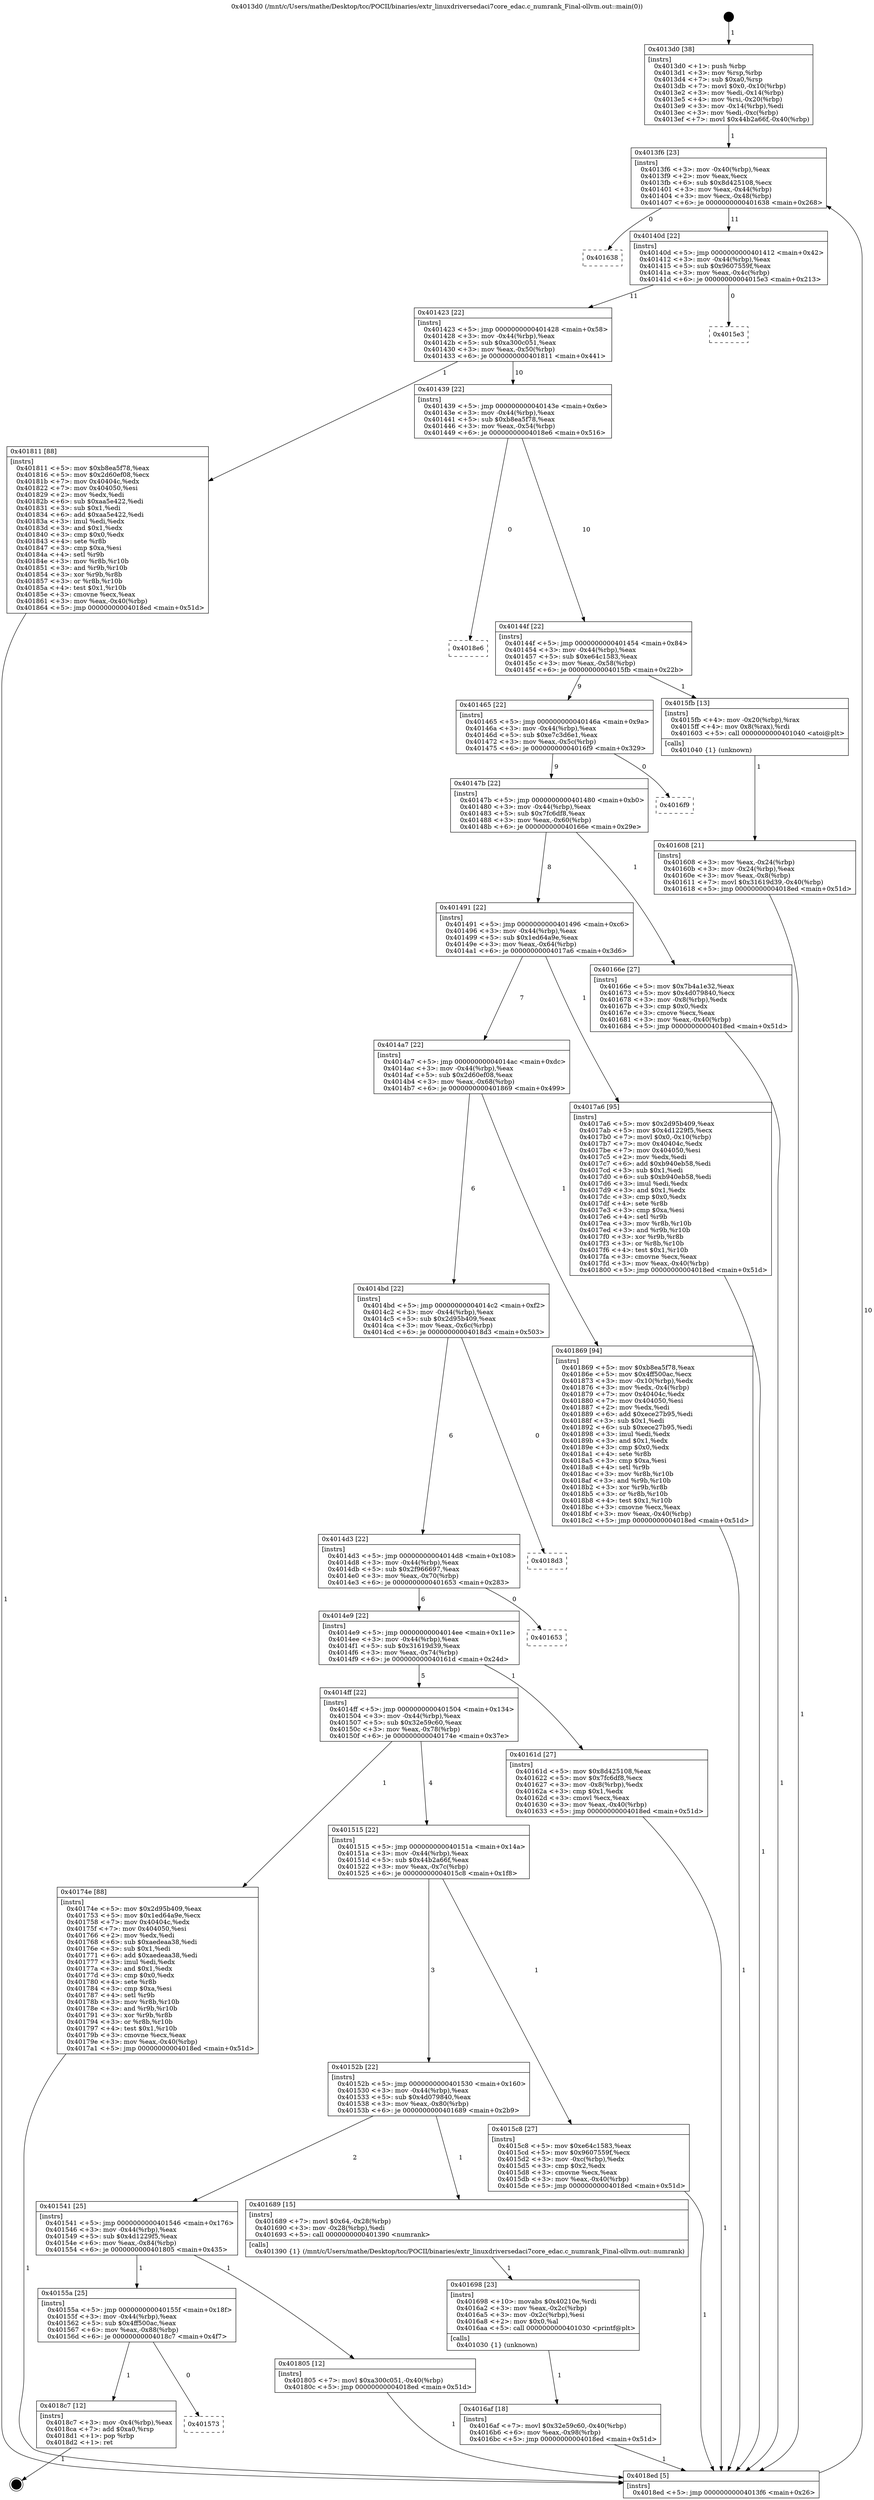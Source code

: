 digraph "0x4013d0" {
  label = "0x4013d0 (/mnt/c/Users/mathe/Desktop/tcc/POCII/binaries/extr_linuxdriversedaci7core_edac.c_numrank_Final-ollvm.out::main(0))"
  labelloc = "t"
  node[shape=record]

  Entry [label="",width=0.3,height=0.3,shape=circle,fillcolor=black,style=filled]
  "0x4013f6" [label="{
     0x4013f6 [23]\l
     | [instrs]\l
     &nbsp;&nbsp;0x4013f6 \<+3\>: mov -0x40(%rbp),%eax\l
     &nbsp;&nbsp;0x4013f9 \<+2\>: mov %eax,%ecx\l
     &nbsp;&nbsp;0x4013fb \<+6\>: sub $0x8d425108,%ecx\l
     &nbsp;&nbsp;0x401401 \<+3\>: mov %eax,-0x44(%rbp)\l
     &nbsp;&nbsp;0x401404 \<+3\>: mov %ecx,-0x48(%rbp)\l
     &nbsp;&nbsp;0x401407 \<+6\>: je 0000000000401638 \<main+0x268\>\l
  }"]
  "0x401638" [label="{
     0x401638\l
  }", style=dashed]
  "0x40140d" [label="{
     0x40140d [22]\l
     | [instrs]\l
     &nbsp;&nbsp;0x40140d \<+5\>: jmp 0000000000401412 \<main+0x42\>\l
     &nbsp;&nbsp;0x401412 \<+3\>: mov -0x44(%rbp),%eax\l
     &nbsp;&nbsp;0x401415 \<+5\>: sub $0x9607559f,%eax\l
     &nbsp;&nbsp;0x40141a \<+3\>: mov %eax,-0x4c(%rbp)\l
     &nbsp;&nbsp;0x40141d \<+6\>: je 00000000004015e3 \<main+0x213\>\l
  }"]
  Exit [label="",width=0.3,height=0.3,shape=circle,fillcolor=black,style=filled,peripheries=2]
  "0x4015e3" [label="{
     0x4015e3\l
  }", style=dashed]
  "0x401423" [label="{
     0x401423 [22]\l
     | [instrs]\l
     &nbsp;&nbsp;0x401423 \<+5\>: jmp 0000000000401428 \<main+0x58\>\l
     &nbsp;&nbsp;0x401428 \<+3\>: mov -0x44(%rbp),%eax\l
     &nbsp;&nbsp;0x40142b \<+5\>: sub $0xa300c051,%eax\l
     &nbsp;&nbsp;0x401430 \<+3\>: mov %eax,-0x50(%rbp)\l
     &nbsp;&nbsp;0x401433 \<+6\>: je 0000000000401811 \<main+0x441\>\l
  }"]
  "0x401573" [label="{
     0x401573\l
  }", style=dashed]
  "0x401811" [label="{
     0x401811 [88]\l
     | [instrs]\l
     &nbsp;&nbsp;0x401811 \<+5\>: mov $0xb8ea5f78,%eax\l
     &nbsp;&nbsp;0x401816 \<+5\>: mov $0x2d60ef08,%ecx\l
     &nbsp;&nbsp;0x40181b \<+7\>: mov 0x40404c,%edx\l
     &nbsp;&nbsp;0x401822 \<+7\>: mov 0x404050,%esi\l
     &nbsp;&nbsp;0x401829 \<+2\>: mov %edx,%edi\l
     &nbsp;&nbsp;0x40182b \<+6\>: sub $0xaa5e422,%edi\l
     &nbsp;&nbsp;0x401831 \<+3\>: sub $0x1,%edi\l
     &nbsp;&nbsp;0x401834 \<+6\>: add $0xaa5e422,%edi\l
     &nbsp;&nbsp;0x40183a \<+3\>: imul %edi,%edx\l
     &nbsp;&nbsp;0x40183d \<+3\>: and $0x1,%edx\l
     &nbsp;&nbsp;0x401840 \<+3\>: cmp $0x0,%edx\l
     &nbsp;&nbsp;0x401843 \<+4\>: sete %r8b\l
     &nbsp;&nbsp;0x401847 \<+3\>: cmp $0xa,%esi\l
     &nbsp;&nbsp;0x40184a \<+4\>: setl %r9b\l
     &nbsp;&nbsp;0x40184e \<+3\>: mov %r8b,%r10b\l
     &nbsp;&nbsp;0x401851 \<+3\>: and %r9b,%r10b\l
     &nbsp;&nbsp;0x401854 \<+3\>: xor %r9b,%r8b\l
     &nbsp;&nbsp;0x401857 \<+3\>: or %r8b,%r10b\l
     &nbsp;&nbsp;0x40185a \<+4\>: test $0x1,%r10b\l
     &nbsp;&nbsp;0x40185e \<+3\>: cmovne %ecx,%eax\l
     &nbsp;&nbsp;0x401861 \<+3\>: mov %eax,-0x40(%rbp)\l
     &nbsp;&nbsp;0x401864 \<+5\>: jmp 00000000004018ed \<main+0x51d\>\l
  }"]
  "0x401439" [label="{
     0x401439 [22]\l
     | [instrs]\l
     &nbsp;&nbsp;0x401439 \<+5\>: jmp 000000000040143e \<main+0x6e\>\l
     &nbsp;&nbsp;0x40143e \<+3\>: mov -0x44(%rbp),%eax\l
     &nbsp;&nbsp;0x401441 \<+5\>: sub $0xb8ea5f78,%eax\l
     &nbsp;&nbsp;0x401446 \<+3\>: mov %eax,-0x54(%rbp)\l
     &nbsp;&nbsp;0x401449 \<+6\>: je 00000000004018e6 \<main+0x516\>\l
  }"]
  "0x4018c7" [label="{
     0x4018c7 [12]\l
     | [instrs]\l
     &nbsp;&nbsp;0x4018c7 \<+3\>: mov -0x4(%rbp),%eax\l
     &nbsp;&nbsp;0x4018ca \<+7\>: add $0xa0,%rsp\l
     &nbsp;&nbsp;0x4018d1 \<+1\>: pop %rbp\l
     &nbsp;&nbsp;0x4018d2 \<+1\>: ret\l
  }"]
  "0x4018e6" [label="{
     0x4018e6\l
  }", style=dashed]
  "0x40144f" [label="{
     0x40144f [22]\l
     | [instrs]\l
     &nbsp;&nbsp;0x40144f \<+5\>: jmp 0000000000401454 \<main+0x84\>\l
     &nbsp;&nbsp;0x401454 \<+3\>: mov -0x44(%rbp),%eax\l
     &nbsp;&nbsp;0x401457 \<+5\>: sub $0xe64c1583,%eax\l
     &nbsp;&nbsp;0x40145c \<+3\>: mov %eax,-0x58(%rbp)\l
     &nbsp;&nbsp;0x40145f \<+6\>: je 00000000004015fb \<main+0x22b\>\l
  }"]
  "0x40155a" [label="{
     0x40155a [25]\l
     | [instrs]\l
     &nbsp;&nbsp;0x40155a \<+5\>: jmp 000000000040155f \<main+0x18f\>\l
     &nbsp;&nbsp;0x40155f \<+3\>: mov -0x44(%rbp),%eax\l
     &nbsp;&nbsp;0x401562 \<+5\>: sub $0x4ff500ac,%eax\l
     &nbsp;&nbsp;0x401567 \<+6\>: mov %eax,-0x88(%rbp)\l
     &nbsp;&nbsp;0x40156d \<+6\>: je 00000000004018c7 \<main+0x4f7\>\l
  }"]
  "0x4015fb" [label="{
     0x4015fb [13]\l
     | [instrs]\l
     &nbsp;&nbsp;0x4015fb \<+4\>: mov -0x20(%rbp),%rax\l
     &nbsp;&nbsp;0x4015ff \<+4\>: mov 0x8(%rax),%rdi\l
     &nbsp;&nbsp;0x401603 \<+5\>: call 0000000000401040 \<atoi@plt\>\l
     | [calls]\l
     &nbsp;&nbsp;0x401040 \{1\} (unknown)\l
  }"]
  "0x401465" [label="{
     0x401465 [22]\l
     | [instrs]\l
     &nbsp;&nbsp;0x401465 \<+5\>: jmp 000000000040146a \<main+0x9a\>\l
     &nbsp;&nbsp;0x40146a \<+3\>: mov -0x44(%rbp),%eax\l
     &nbsp;&nbsp;0x40146d \<+5\>: sub $0xe7c3d6e1,%eax\l
     &nbsp;&nbsp;0x401472 \<+3\>: mov %eax,-0x5c(%rbp)\l
     &nbsp;&nbsp;0x401475 \<+6\>: je 00000000004016f9 \<main+0x329\>\l
  }"]
  "0x401805" [label="{
     0x401805 [12]\l
     | [instrs]\l
     &nbsp;&nbsp;0x401805 \<+7\>: movl $0xa300c051,-0x40(%rbp)\l
     &nbsp;&nbsp;0x40180c \<+5\>: jmp 00000000004018ed \<main+0x51d\>\l
  }"]
  "0x4016f9" [label="{
     0x4016f9\l
  }", style=dashed]
  "0x40147b" [label="{
     0x40147b [22]\l
     | [instrs]\l
     &nbsp;&nbsp;0x40147b \<+5\>: jmp 0000000000401480 \<main+0xb0\>\l
     &nbsp;&nbsp;0x401480 \<+3\>: mov -0x44(%rbp),%eax\l
     &nbsp;&nbsp;0x401483 \<+5\>: sub $0x7fc6df8,%eax\l
     &nbsp;&nbsp;0x401488 \<+3\>: mov %eax,-0x60(%rbp)\l
     &nbsp;&nbsp;0x40148b \<+6\>: je 000000000040166e \<main+0x29e\>\l
  }"]
  "0x4016af" [label="{
     0x4016af [18]\l
     | [instrs]\l
     &nbsp;&nbsp;0x4016af \<+7\>: movl $0x32e59c60,-0x40(%rbp)\l
     &nbsp;&nbsp;0x4016b6 \<+6\>: mov %eax,-0x98(%rbp)\l
     &nbsp;&nbsp;0x4016bc \<+5\>: jmp 00000000004018ed \<main+0x51d\>\l
  }"]
  "0x40166e" [label="{
     0x40166e [27]\l
     | [instrs]\l
     &nbsp;&nbsp;0x40166e \<+5\>: mov $0x7b4a1e32,%eax\l
     &nbsp;&nbsp;0x401673 \<+5\>: mov $0x4d079840,%ecx\l
     &nbsp;&nbsp;0x401678 \<+3\>: mov -0x8(%rbp),%edx\l
     &nbsp;&nbsp;0x40167b \<+3\>: cmp $0x0,%edx\l
     &nbsp;&nbsp;0x40167e \<+3\>: cmove %ecx,%eax\l
     &nbsp;&nbsp;0x401681 \<+3\>: mov %eax,-0x40(%rbp)\l
     &nbsp;&nbsp;0x401684 \<+5\>: jmp 00000000004018ed \<main+0x51d\>\l
  }"]
  "0x401491" [label="{
     0x401491 [22]\l
     | [instrs]\l
     &nbsp;&nbsp;0x401491 \<+5\>: jmp 0000000000401496 \<main+0xc6\>\l
     &nbsp;&nbsp;0x401496 \<+3\>: mov -0x44(%rbp),%eax\l
     &nbsp;&nbsp;0x401499 \<+5\>: sub $0x1ed64a9e,%eax\l
     &nbsp;&nbsp;0x40149e \<+3\>: mov %eax,-0x64(%rbp)\l
     &nbsp;&nbsp;0x4014a1 \<+6\>: je 00000000004017a6 \<main+0x3d6\>\l
  }"]
  "0x401698" [label="{
     0x401698 [23]\l
     | [instrs]\l
     &nbsp;&nbsp;0x401698 \<+10\>: movabs $0x40210e,%rdi\l
     &nbsp;&nbsp;0x4016a2 \<+3\>: mov %eax,-0x2c(%rbp)\l
     &nbsp;&nbsp;0x4016a5 \<+3\>: mov -0x2c(%rbp),%esi\l
     &nbsp;&nbsp;0x4016a8 \<+2\>: mov $0x0,%al\l
     &nbsp;&nbsp;0x4016aa \<+5\>: call 0000000000401030 \<printf@plt\>\l
     | [calls]\l
     &nbsp;&nbsp;0x401030 \{1\} (unknown)\l
  }"]
  "0x4017a6" [label="{
     0x4017a6 [95]\l
     | [instrs]\l
     &nbsp;&nbsp;0x4017a6 \<+5\>: mov $0x2d95b409,%eax\l
     &nbsp;&nbsp;0x4017ab \<+5\>: mov $0x4d1229f5,%ecx\l
     &nbsp;&nbsp;0x4017b0 \<+7\>: movl $0x0,-0x10(%rbp)\l
     &nbsp;&nbsp;0x4017b7 \<+7\>: mov 0x40404c,%edx\l
     &nbsp;&nbsp;0x4017be \<+7\>: mov 0x404050,%esi\l
     &nbsp;&nbsp;0x4017c5 \<+2\>: mov %edx,%edi\l
     &nbsp;&nbsp;0x4017c7 \<+6\>: add $0xb940eb58,%edi\l
     &nbsp;&nbsp;0x4017cd \<+3\>: sub $0x1,%edi\l
     &nbsp;&nbsp;0x4017d0 \<+6\>: sub $0xb940eb58,%edi\l
     &nbsp;&nbsp;0x4017d6 \<+3\>: imul %edi,%edx\l
     &nbsp;&nbsp;0x4017d9 \<+3\>: and $0x1,%edx\l
     &nbsp;&nbsp;0x4017dc \<+3\>: cmp $0x0,%edx\l
     &nbsp;&nbsp;0x4017df \<+4\>: sete %r8b\l
     &nbsp;&nbsp;0x4017e3 \<+3\>: cmp $0xa,%esi\l
     &nbsp;&nbsp;0x4017e6 \<+4\>: setl %r9b\l
     &nbsp;&nbsp;0x4017ea \<+3\>: mov %r8b,%r10b\l
     &nbsp;&nbsp;0x4017ed \<+3\>: and %r9b,%r10b\l
     &nbsp;&nbsp;0x4017f0 \<+3\>: xor %r9b,%r8b\l
     &nbsp;&nbsp;0x4017f3 \<+3\>: or %r8b,%r10b\l
     &nbsp;&nbsp;0x4017f6 \<+4\>: test $0x1,%r10b\l
     &nbsp;&nbsp;0x4017fa \<+3\>: cmovne %ecx,%eax\l
     &nbsp;&nbsp;0x4017fd \<+3\>: mov %eax,-0x40(%rbp)\l
     &nbsp;&nbsp;0x401800 \<+5\>: jmp 00000000004018ed \<main+0x51d\>\l
  }"]
  "0x4014a7" [label="{
     0x4014a7 [22]\l
     | [instrs]\l
     &nbsp;&nbsp;0x4014a7 \<+5\>: jmp 00000000004014ac \<main+0xdc\>\l
     &nbsp;&nbsp;0x4014ac \<+3\>: mov -0x44(%rbp),%eax\l
     &nbsp;&nbsp;0x4014af \<+5\>: sub $0x2d60ef08,%eax\l
     &nbsp;&nbsp;0x4014b4 \<+3\>: mov %eax,-0x68(%rbp)\l
     &nbsp;&nbsp;0x4014b7 \<+6\>: je 0000000000401869 \<main+0x499\>\l
  }"]
  "0x401541" [label="{
     0x401541 [25]\l
     | [instrs]\l
     &nbsp;&nbsp;0x401541 \<+5\>: jmp 0000000000401546 \<main+0x176\>\l
     &nbsp;&nbsp;0x401546 \<+3\>: mov -0x44(%rbp),%eax\l
     &nbsp;&nbsp;0x401549 \<+5\>: sub $0x4d1229f5,%eax\l
     &nbsp;&nbsp;0x40154e \<+6\>: mov %eax,-0x84(%rbp)\l
     &nbsp;&nbsp;0x401554 \<+6\>: je 0000000000401805 \<main+0x435\>\l
  }"]
  "0x401869" [label="{
     0x401869 [94]\l
     | [instrs]\l
     &nbsp;&nbsp;0x401869 \<+5\>: mov $0xb8ea5f78,%eax\l
     &nbsp;&nbsp;0x40186e \<+5\>: mov $0x4ff500ac,%ecx\l
     &nbsp;&nbsp;0x401873 \<+3\>: mov -0x10(%rbp),%edx\l
     &nbsp;&nbsp;0x401876 \<+3\>: mov %edx,-0x4(%rbp)\l
     &nbsp;&nbsp;0x401879 \<+7\>: mov 0x40404c,%edx\l
     &nbsp;&nbsp;0x401880 \<+7\>: mov 0x404050,%esi\l
     &nbsp;&nbsp;0x401887 \<+2\>: mov %edx,%edi\l
     &nbsp;&nbsp;0x401889 \<+6\>: add $0xece27b95,%edi\l
     &nbsp;&nbsp;0x40188f \<+3\>: sub $0x1,%edi\l
     &nbsp;&nbsp;0x401892 \<+6\>: sub $0xece27b95,%edi\l
     &nbsp;&nbsp;0x401898 \<+3\>: imul %edi,%edx\l
     &nbsp;&nbsp;0x40189b \<+3\>: and $0x1,%edx\l
     &nbsp;&nbsp;0x40189e \<+3\>: cmp $0x0,%edx\l
     &nbsp;&nbsp;0x4018a1 \<+4\>: sete %r8b\l
     &nbsp;&nbsp;0x4018a5 \<+3\>: cmp $0xa,%esi\l
     &nbsp;&nbsp;0x4018a8 \<+4\>: setl %r9b\l
     &nbsp;&nbsp;0x4018ac \<+3\>: mov %r8b,%r10b\l
     &nbsp;&nbsp;0x4018af \<+3\>: and %r9b,%r10b\l
     &nbsp;&nbsp;0x4018b2 \<+3\>: xor %r9b,%r8b\l
     &nbsp;&nbsp;0x4018b5 \<+3\>: or %r8b,%r10b\l
     &nbsp;&nbsp;0x4018b8 \<+4\>: test $0x1,%r10b\l
     &nbsp;&nbsp;0x4018bc \<+3\>: cmovne %ecx,%eax\l
     &nbsp;&nbsp;0x4018bf \<+3\>: mov %eax,-0x40(%rbp)\l
     &nbsp;&nbsp;0x4018c2 \<+5\>: jmp 00000000004018ed \<main+0x51d\>\l
  }"]
  "0x4014bd" [label="{
     0x4014bd [22]\l
     | [instrs]\l
     &nbsp;&nbsp;0x4014bd \<+5\>: jmp 00000000004014c2 \<main+0xf2\>\l
     &nbsp;&nbsp;0x4014c2 \<+3\>: mov -0x44(%rbp),%eax\l
     &nbsp;&nbsp;0x4014c5 \<+5\>: sub $0x2d95b409,%eax\l
     &nbsp;&nbsp;0x4014ca \<+3\>: mov %eax,-0x6c(%rbp)\l
     &nbsp;&nbsp;0x4014cd \<+6\>: je 00000000004018d3 \<main+0x503\>\l
  }"]
  "0x401689" [label="{
     0x401689 [15]\l
     | [instrs]\l
     &nbsp;&nbsp;0x401689 \<+7\>: movl $0x64,-0x28(%rbp)\l
     &nbsp;&nbsp;0x401690 \<+3\>: mov -0x28(%rbp),%edi\l
     &nbsp;&nbsp;0x401693 \<+5\>: call 0000000000401390 \<numrank\>\l
     | [calls]\l
     &nbsp;&nbsp;0x401390 \{1\} (/mnt/c/Users/mathe/Desktop/tcc/POCII/binaries/extr_linuxdriversedaci7core_edac.c_numrank_Final-ollvm.out::numrank)\l
  }"]
  "0x4018d3" [label="{
     0x4018d3\l
  }", style=dashed]
  "0x4014d3" [label="{
     0x4014d3 [22]\l
     | [instrs]\l
     &nbsp;&nbsp;0x4014d3 \<+5\>: jmp 00000000004014d8 \<main+0x108\>\l
     &nbsp;&nbsp;0x4014d8 \<+3\>: mov -0x44(%rbp),%eax\l
     &nbsp;&nbsp;0x4014db \<+5\>: sub $0x2f966697,%eax\l
     &nbsp;&nbsp;0x4014e0 \<+3\>: mov %eax,-0x70(%rbp)\l
     &nbsp;&nbsp;0x4014e3 \<+6\>: je 0000000000401653 \<main+0x283\>\l
  }"]
  "0x401608" [label="{
     0x401608 [21]\l
     | [instrs]\l
     &nbsp;&nbsp;0x401608 \<+3\>: mov %eax,-0x24(%rbp)\l
     &nbsp;&nbsp;0x40160b \<+3\>: mov -0x24(%rbp),%eax\l
     &nbsp;&nbsp;0x40160e \<+3\>: mov %eax,-0x8(%rbp)\l
     &nbsp;&nbsp;0x401611 \<+7\>: movl $0x31619d39,-0x40(%rbp)\l
     &nbsp;&nbsp;0x401618 \<+5\>: jmp 00000000004018ed \<main+0x51d\>\l
  }"]
  "0x401653" [label="{
     0x401653\l
  }", style=dashed]
  "0x4014e9" [label="{
     0x4014e9 [22]\l
     | [instrs]\l
     &nbsp;&nbsp;0x4014e9 \<+5\>: jmp 00000000004014ee \<main+0x11e\>\l
     &nbsp;&nbsp;0x4014ee \<+3\>: mov -0x44(%rbp),%eax\l
     &nbsp;&nbsp;0x4014f1 \<+5\>: sub $0x31619d39,%eax\l
     &nbsp;&nbsp;0x4014f6 \<+3\>: mov %eax,-0x74(%rbp)\l
     &nbsp;&nbsp;0x4014f9 \<+6\>: je 000000000040161d \<main+0x24d\>\l
  }"]
  "0x4013d0" [label="{
     0x4013d0 [38]\l
     | [instrs]\l
     &nbsp;&nbsp;0x4013d0 \<+1\>: push %rbp\l
     &nbsp;&nbsp;0x4013d1 \<+3\>: mov %rsp,%rbp\l
     &nbsp;&nbsp;0x4013d4 \<+7\>: sub $0xa0,%rsp\l
     &nbsp;&nbsp;0x4013db \<+7\>: movl $0x0,-0x10(%rbp)\l
     &nbsp;&nbsp;0x4013e2 \<+3\>: mov %edi,-0x14(%rbp)\l
     &nbsp;&nbsp;0x4013e5 \<+4\>: mov %rsi,-0x20(%rbp)\l
     &nbsp;&nbsp;0x4013e9 \<+3\>: mov -0x14(%rbp),%edi\l
     &nbsp;&nbsp;0x4013ec \<+3\>: mov %edi,-0xc(%rbp)\l
     &nbsp;&nbsp;0x4013ef \<+7\>: movl $0x44b2a66f,-0x40(%rbp)\l
  }"]
  "0x40161d" [label="{
     0x40161d [27]\l
     | [instrs]\l
     &nbsp;&nbsp;0x40161d \<+5\>: mov $0x8d425108,%eax\l
     &nbsp;&nbsp;0x401622 \<+5\>: mov $0x7fc6df8,%ecx\l
     &nbsp;&nbsp;0x401627 \<+3\>: mov -0x8(%rbp),%edx\l
     &nbsp;&nbsp;0x40162a \<+3\>: cmp $0x1,%edx\l
     &nbsp;&nbsp;0x40162d \<+3\>: cmovl %ecx,%eax\l
     &nbsp;&nbsp;0x401630 \<+3\>: mov %eax,-0x40(%rbp)\l
     &nbsp;&nbsp;0x401633 \<+5\>: jmp 00000000004018ed \<main+0x51d\>\l
  }"]
  "0x4014ff" [label="{
     0x4014ff [22]\l
     | [instrs]\l
     &nbsp;&nbsp;0x4014ff \<+5\>: jmp 0000000000401504 \<main+0x134\>\l
     &nbsp;&nbsp;0x401504 \<+3\>: mov -0x44(%rbp),%eax\l
     &nbsp;&nbsp;0x401507 \<+5\>: sub $0x32e59c60,%eax\l
     &nbsp;&nbsp;0x40150c \<+3\>: mov %eax,-0x78(%rbp)\l
     &nbsp;&nbsp;0x40150f \<+6\>: je 000000000040174e \<main+0x37e\>\l
  }"]
  "0x4018ed" [label="{
     0x4018ed [5]\l
     | [instrs]\l
     &nbsp;&nbsp;0x4018ed \<+5\>: jmp 00000000004013f6 \<main+0x26\>\l
  }"]
  "0x40174e" [label="{
     0x40174e [88]\l
     | [instrs]\l
     &nbsp;&nbsp;0x40174e \<+5\>: mov $0x2d95b409,%eax\l
     &nbsp;&nbsp;0x401753 \<+5\>: mov $0x1ed64a9e,%ecx\l
     &nbsp;&nbsp;0x401758 \<+7\>: mov 0x40404c,%edx\l
     &nbsp;&nbsp;0x40175f \<+7\>: mov 0x404050,%esi\l
     &nbsp;&nbsp;0x401766 \<+2\>: mov %edx,%edi\l
     &nbsp;&nbsp;0x401768 \<+6\>: sub $0xaedeaa38,%edi\l
     &nbsp;&nbsp;0x40176e \<+3\>: sub $0x1,%edi\l
     &nbsp;&nbsp;0x401771 \<+6\>: add $0xaedeaa38,%edi\l
     &nbsp;&nbsp;0x401777 \<+3\>: imul %edi,%edx\l
     &nbsp;&nbsp;0x40177a \<+3\>: and $0x1,%edx\l
     &nbsp;&nbsp;0x40177d \<+3\>: cmp $0x0,%edx\l
     &nbsp;&nbsp;0x401780 \<+4\>: sete %r8b\l
     &nbsp;&nbsp;0x401784 \<+3\>: cmp $0xa,%esi\l
     &nbsp;&nbsp;0x401787 \<+4\>: setl %r9b\l
     &nbsp;&nbsp;0x40178b \<+3\>: mov %r8b,%r10b\l
     &nbsp;&nbsp;0x40178e \<+3\>: and %r9b,%r10b\l
     &nbsp;&nbsp;0x401791 \<+3\>: xor %r9b,%r8b\l
     &nbsp;&nbsp;0x401794 \<+3\>: or %r8b,%r10b\l
     &nbsp;&nbsp;0x401797 \<+4\>: test $0x1,%r10b\l
     &nbsp;&nbsp;0x40179b \<+3\>: cmovne %ecx,%eax\l
     &nbsp;&nbsp;0x40179e \<+3\>: mov %eax,-0x40(%rbp)\l
     &nbsp;&nbsp;0x4017a1 \<+5\>: jmp 00000000004018ed \<main+0x51d\>\l
  }"]
  "0x401515" [label="{
     0x401515 [22]\l
     | [instrs]\l
     &nbsp;&nbsp;0x401515 \<+5\>: jmp 000000000040151a \<main+0x14a\>\l
     &nbsp;&nbsp;0x40151a \<+3\>: mov -0x44(%rbp),%eax\l
     &nbsp;&nbsp;0x40151d \<+5\>: sub $0x44b2a66f,%eax\l
     &nbsp;&nbsp;0x401522 \<+3\>: mov %eax,-0x7c(%rbp)\l
     &nbsp;&nbsp;0x401525 \<+6\>: je 00000000004015c8 \<main+0x1f8\>\l
  }"]
  "0x40152b" [label="{
     0x40152b [22]\l
     | [instrs]\l
     &nbsp;&nbsp;0x40152b \<+5\>: jmp 0000000000401530 \<main+0x160\>\l
     &nbsp;&nbsp;0x401530 \<+3\>: mov -0x44(%rbp),%eax\l
     &nbsp;&nbsp;0x401533 \<+5\>: sub $0x4d079840,%eax\l
     &nbsp;&nbsp;0x401538 \<+3\>: mov %eax,-0x80(%rbp)\l
     &nbsp;&nbsp;0x40153b \<+6\>: je 0000000000401689 \<main+0x2b9\>\l
  }"]
  "0x4015c8" [label="{
     0x4015c8 [27]\l
     | [instrs]\l
     &nbsp;&nbsp;0x4015c8 \<+5\>: mov $0xe64c1583,%eax\l
     &nbsp;&nbsp;0x4015cd \<+5\>: mov $0x9607559f,%ecx\l
     &nbsp;&nbsp;0x4015d2 \<+3\>: mov -0xc(%rbp),%edx\l
     &nbsp;&nbsp;0x4015d5 \<+3\>: cmp $0x2,%edx\l
     &nbsp;&nbsp;0x4015d8 \<+3\>: cmovne %ecx,%eax\l
     &nbsp;&nbsp;0x4015db \<+3\>: mov %eax,-0x40(%rbp)\l
     &nbsp;&nbsp;0x4015de \<+5\>: jmp 00000000004018ed \<main+0x51d\>\l
  }"]
  Entry -> "0x4013d0" [label=" 1"]
  "0x4013f6" -> "0x401638" [label=" 0"]
  "0x4013f6" -> "0x40140d" [label=" 11"]
  "0x4018c7" -> Exit [label=" 1"]
  "0x40140d" -> "0x4015e3" [label=" 0"]
  "0x40140d" -> "0x401423" [label=" 11"]
  "0x40155a" -> "0x401573" [label=" 0"]
  "0x401423" -> "0x401811" [label=" 1"]
  "0x401423" -> "0x401439" [label=" 10"]
  "0x40155a" -> "0x4018c7" [label=" 1"]
  "0x401439" -> "0x4018e6" [label=" 0"]
  "0x401439" -> "0x40144f" [label=" 10"]
  "0x401869" -> "0x4018ed" [label=" 1"]
  "0x40144f" -> "0x4015fb" [label=" 1"]
  "0x40144f" -> "0x401465" [label=" 9"]
  "0x401811" -> "0x4018ed" [label=" 1"]
  "0x401465" -> "0x4016f9" [label=" 0"]
  "0x401465" -> "0x40147b" [label=" 9"]
  "0x401805" -> "0x4018ed" [label=" 1"]
  "0x40147b" -> "0x40166e" [label=" 1"]
  "0x40147b" -> "0x401491" [label=" 8"]
  "0x401541" -> "0x401805" [label=" 1"]
  "0x401491" -> "0x4017a6" [label=" 1"]
  "0x401491" -> "0x4014a7" [label=" 7"]
  "0x401541" -> "0x40155a" [label=" 1"]
  "0x4014a7" -> "0x401869" [label=" 1"]
  "0x4014a7" -> "0x4014bd" [label=" 6"]
  "0x4017a6" -> "0x4018ed" [label=" 1"]
  "0x4014bd" -> "0x4018d3" [label=" 0"]
  "0x4014bd" -> "0x4014d3" [label=" 6"]
  "0x40174e" -> "0x4018ed" [label=" 1"]
  "0x4014d3" -> "0x401653" [label=" 0"]
  "0x4014d3" -> "0x4014e9" [label=" 6"]
  "0x401698" -> "0x4016af" [label=" 1"]
  "0x4014e9" -> "0x40161d" [label=" 1"]
  "0x4014e9" -> "0x4014ff" [label=" 5"]
  "0x401689" -> "0x401698" [label=" 1"]
  "0x4014ff" -> "0x40174e" [label=" 1"]
  "0x4014ff" -> "0x401515" [label=" 4"]
  "0x40152b" -> "0x401541" [label=" 2"]
  "0x401515" -> "0x4015c8" [label=" 1"]
  "0x401515" -> "0x40152b" [label=" 3"]
  "0x4015c8" -> "0x4018ed" [label=" 1"]
  "0x4013d0" -> "0x4013f6" [label=" 1"]
  "0x4018ed" -> "0x4013f6" [label=" 10"]
  "0x4015fb" -> "0x401608" [label=" 1"]
  "0x401608" -> "0x4018ed" [label=" 1"]
  "0x40161d" -> "0x4018ed" [label=" 1"]
  "0x40166e" -> "0x4018ed" [label=" 1"]
  "0x4016af" -> "0x4018ed" [label=" 1"]
  "0x40152b" -> "0x401689" [label=" 1"]
}
